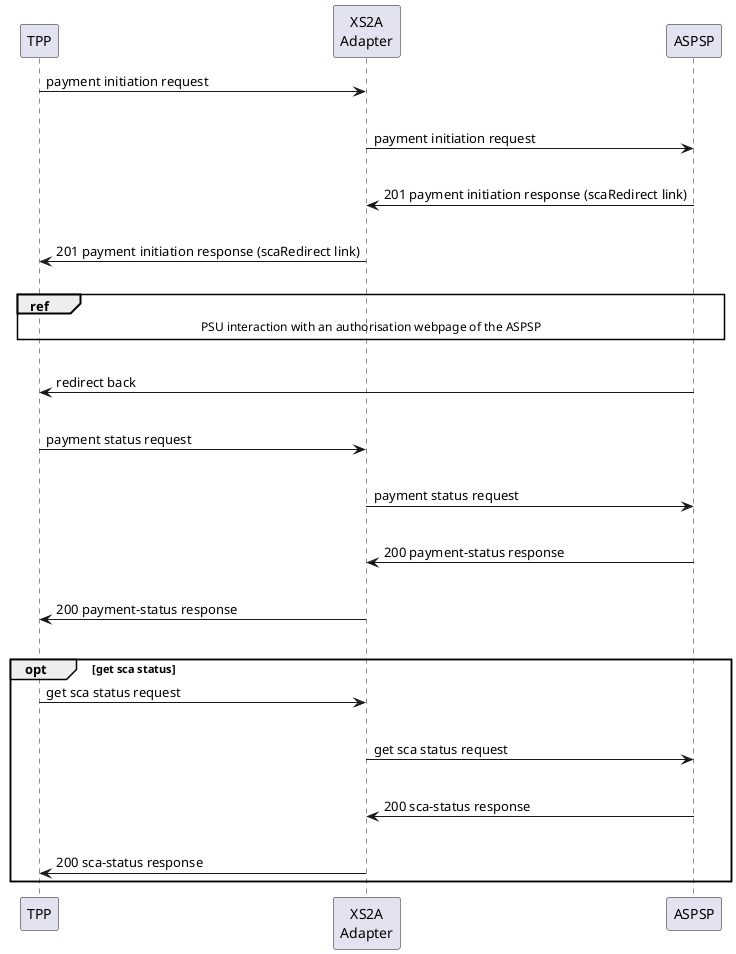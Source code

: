 @startuml
participant tpp as "TPP"
participant adapter as "XS2A\nAdapter"
participant bank as "ASPSP"

tpp->adapter: payment initiation request
|||
adapter->bank: payment initiation request
|||
adapter<-bank: 201 payment initiation response (scaRedirect link)
|||
tpp<-adapter: 201 payment initiation response (scaRedirect link)
|||
ref over tpp, adapter, bank: PSU interaction with an authorisation webpage of the ASPSP
|||
tpp<-bank: redirect back
|||
tpp->adapter: payment status request
|||
adapter->bank: payment status request
|||
adapter<-bank: 200 payment-status response
|||
tpp<-adapter: 200 payment-status response
|||
opt get sca status
tpp->adapter: get sca status request
|||
adapter->bank: get sca status request
|||
adapter<-bank: 200 sca-status response
|||
tpp<-adapter: 200 sca-status response
end
@enduml

